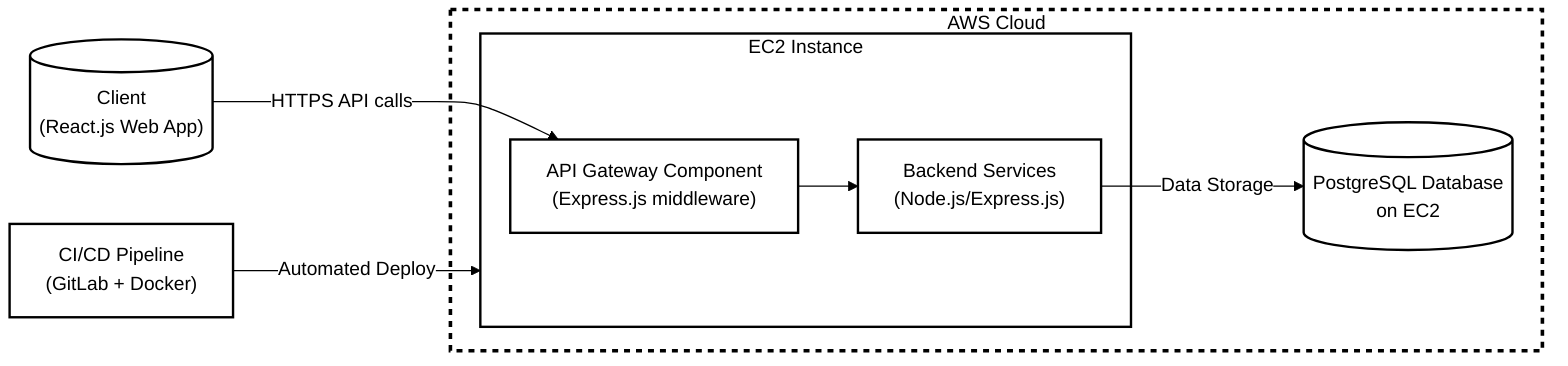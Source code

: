 %%{init: {'theme': 'base', 'themeVariables': {'primaryColor': '#ffffff', 'primaryTextColor': '#000000', 'primaryBorderColor': '#000000', 'lineColor': '#000000', 'secondaryColor': '#ffffff', 'tertiaryColor': '#ffffff', 'fontSize': '16px'}, 'layout': 'fixed'} }%%

flowchart LR
    Client[("Client
    (React.js Web App)")]:::whiteBox
    
    subgraph AWS["AWS Cloud"]
        subgraph EC2Instance["EC2 Instance"]
            APIGateway["API Gateway Component
            (Express.js middleware)"]:::whiteBox
            BackendServices["Backend Services
            (Node.js/Express.js)"]:::whiteBox
        end
        
        Database[(PostgreSQL Database
        on EC2)]:::whiteBox
    end
    
    CICD["CI/CD Pipeline
    (GitLab + Docker)"]:::whiteBox
    
    Client -- "HTTPS API calls" --> APIGateway
    APIGateway --> BackendServices
    BackendServices -- "Data Storage" --> Database
    CICD -- "Automated Deploy" --> EC2Instance
    
    %% Styles
    classDef whiteBox fill:#ffffff,stroke:#000000,stroke-width:2px,color:#000000
    style AWS fill:#ffffff,stroke:#000000,stroke-width:3px,color:#000000,stroke-dasharray: 5 5
    style EC2Instance fill:#ffffff,stroke:#000000,stroke-width:2px,color:#000000